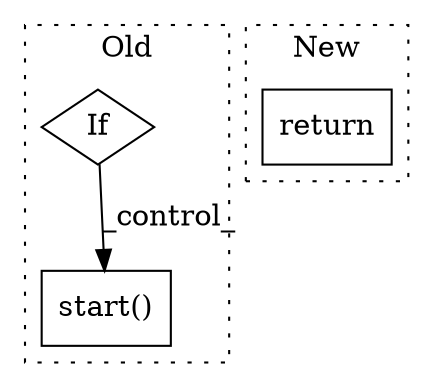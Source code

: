 digraph G {
subgraph cluster0 {
1 [label="start()" a="75" s="3522" l="15" shape="box"];
3 [label="If" a="96" s="3479" l="3" shape="diamond"];
label = "Old";
style="dotted";
}
subgraph cluster1 {
2 [label="return" a="93" s="7795" l="6" shape="box"];
label = "New";
style="dotted";
}
3 -> 1 [label="_control_"];
}